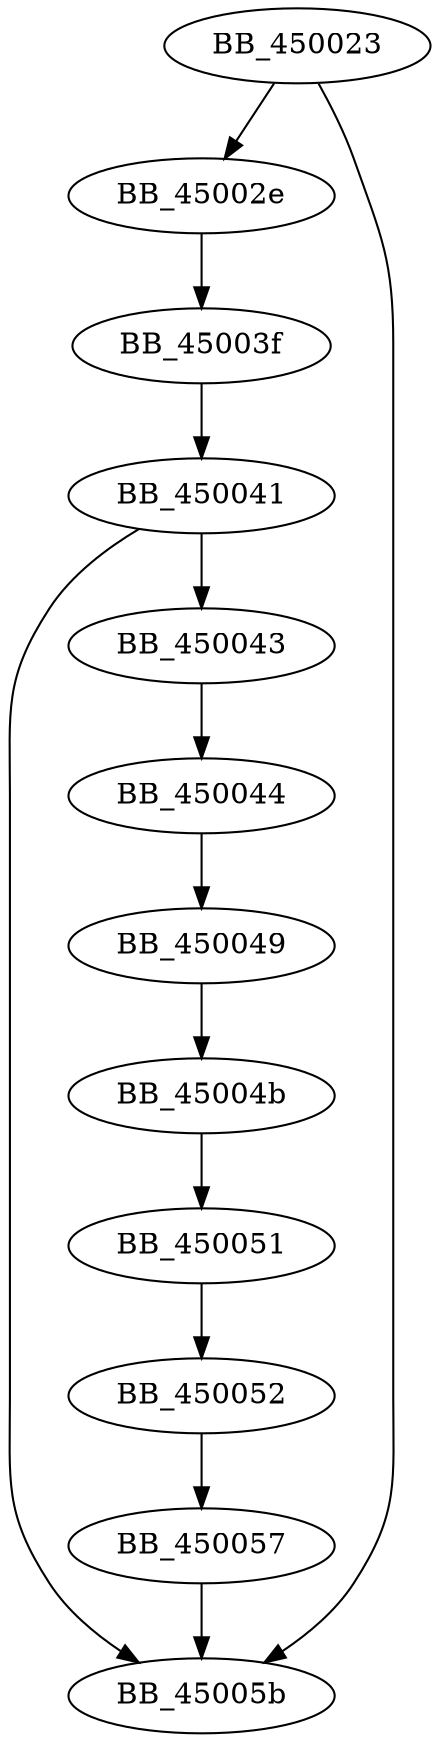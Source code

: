 DiGraph sub_450023{
BB_450023->BB_45002e
BB_450023->BB_45005b
BB_45002e->BB_45003f
BB_45003f->BB_450041
BB_450041->BB_450043
BB_450041->BB_45005b
BB_450043->BB_450044
BB_450044->BB_450049
BB_450049->BB_45004b
BB_45004b->BB_450051
BB_450051->BB_450052
BB_450052->BB_450057
BB_450057->BB_45005b
}
